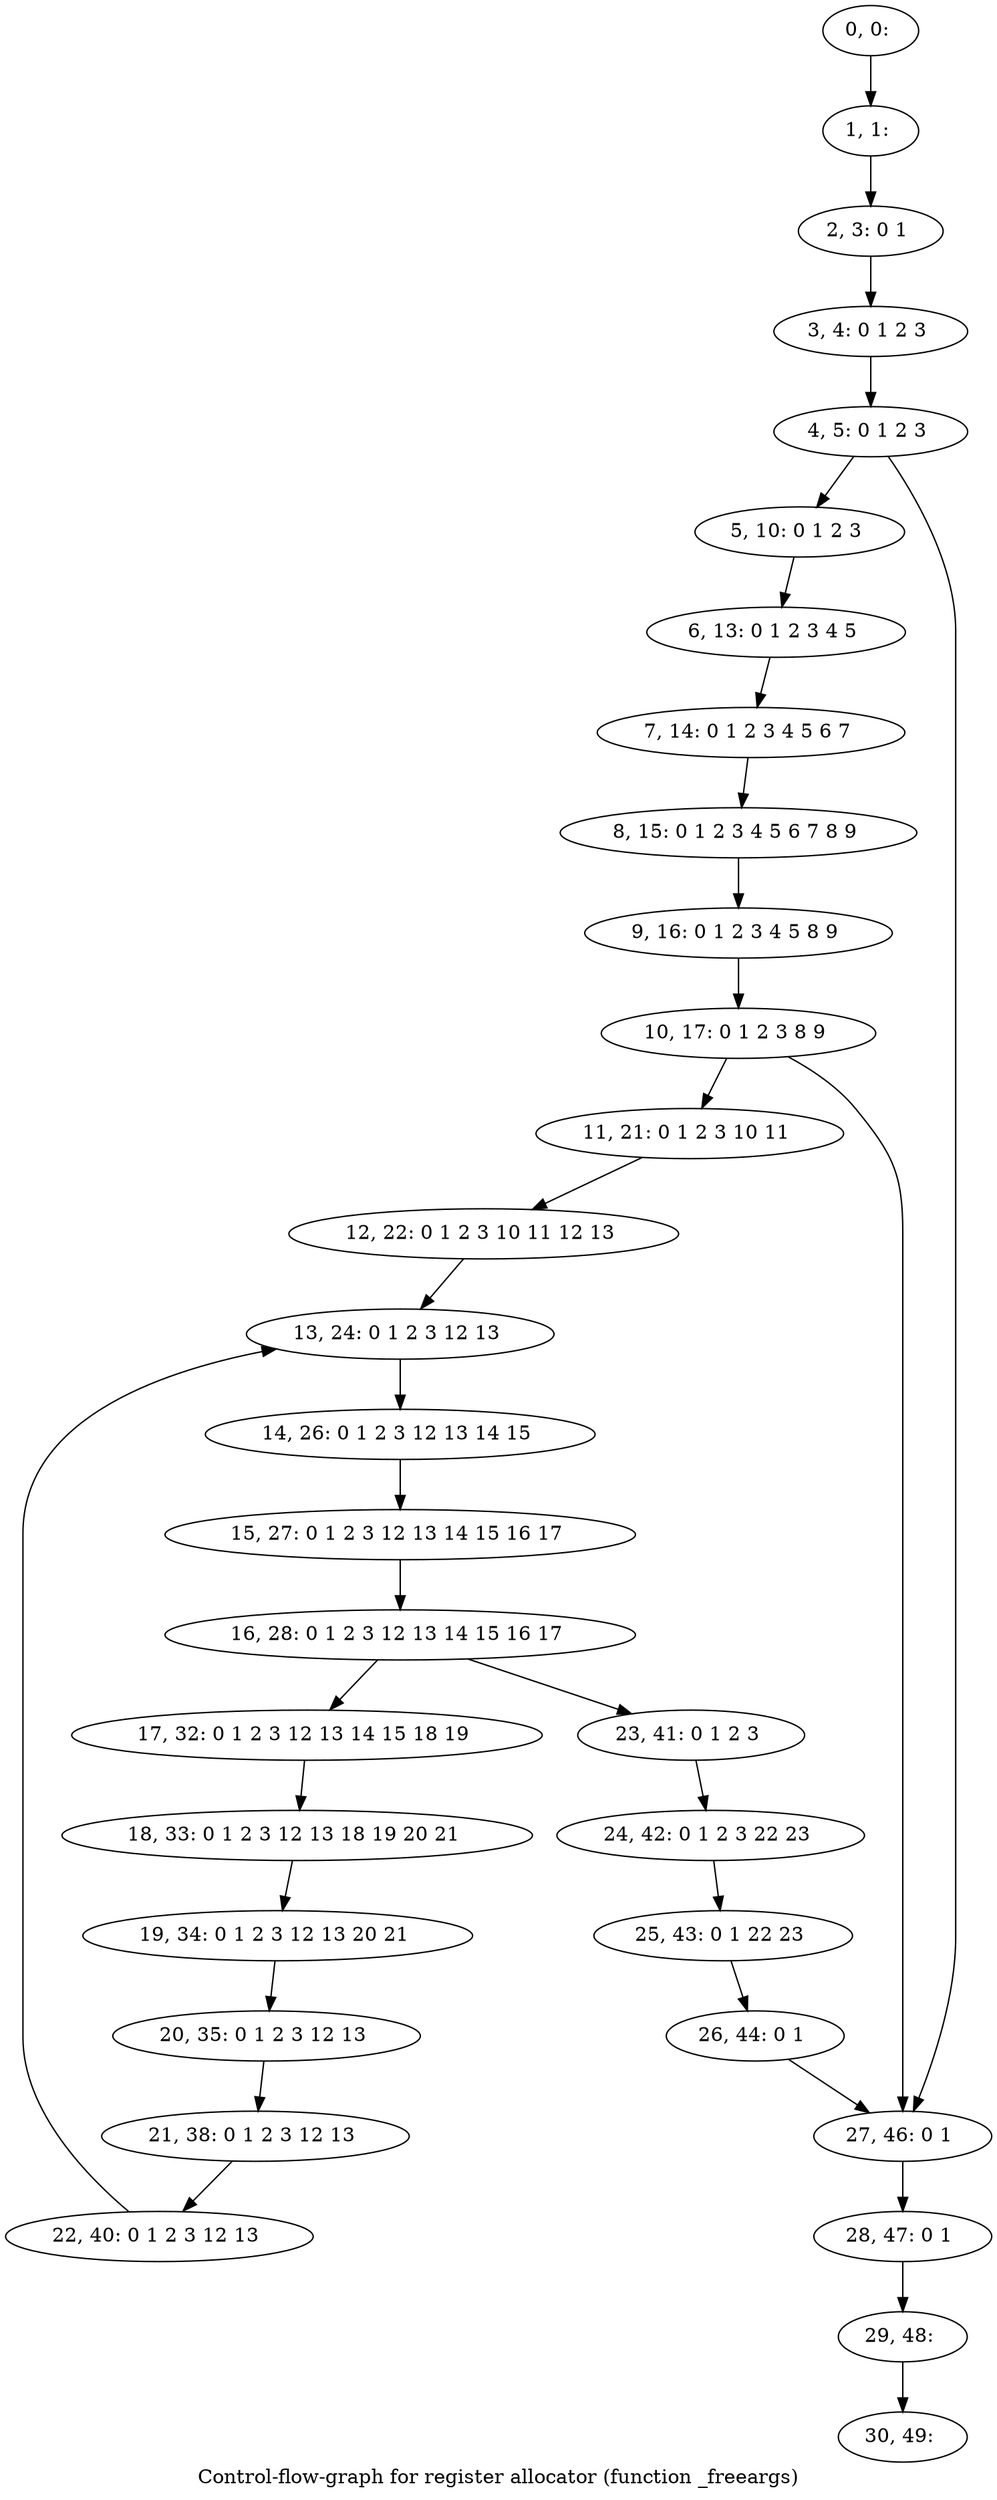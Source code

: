 digraph G {
graph [label="Control-flow-graph for register allocator (function _freeargs)"]
0[label="0, 0: "];
1[label="1, 1: "];
2[label="2, 3: 0 1 "];
3[label="3, 4: 0 1 2 3 "];
4[label="4, 5: 0 1 2 3 "];
5[label="5, 10: 0 1 2 3 "];
6[label="6, 13: 0 1 2 3 4 5 "];
7[label="7, 14: 0 1 2 3 4 5 6 7 "];
8[label="8, 15: 0 1 2 3 4 5 6 7 8 9 "];
9[label="9, 16: 0 1 2 3 4 5 8 9 "];
10[label="10, 17: 0 1 2 3 8 9 "];
11[label="11, 21: 0 1 2 3 10 11 "];
12[label="12, 22: 0 1 2 3 10 11 12 13 "];
13[label="13, 24: 0 1 2 3 12 13 "];
14[label="14, 26: 0 1 2 3 12 13 14 15 "];
15[label="15, 27: 0 1 2 3 12 13 14 15 16 17 "];
16[label="16, 28: 0 1 2 3 12 13 14 15 16 17 "];
17[label="17, 32: 0 1 2 3 12 13 14 15 18 19 "];
18[label="18, 33: 0 1 2 3 12 13 18 19 20 21 "];
19[label="19, 34: 0 1 2 3 12 13 20 21 "];
20[label="20, 35: 0 1 2 3 12 13 "];
21[label="21, 38: 0 1 2 3 12 13 "];
22[label="22, 40: 0 1 2 3 12 13 "];
23[label="23, 41: 0 1 2 3 "];
24[label="24, 42: 0 1 2 3 22 23 "];
25[label="25, 43: 0 1 22 23 "];
26[label="26, 44: 0 1 "];
27[label="27, 46: 0 1 "];
28[label="28, 47: 0 1 "];
29[label="29, 48: "];
30[label="30, 49: "];
0->1 ;
1->2 ;
2->3 ;
3->4 ;
4->5 ;
4->27 ;
5->6 ;
6->7 ;
7->8 ;
8->9 ;
9->10 ;
10->11 ;
10->27 ;
11->12 ;
12->13 ;
13->14 ;
14->15 ;
15->16 ;
16->17 ;
16->23 ;
17->18 ;
18->19 ;
19->20 ;
20->21 ;
21->22 ;
22->13 ;
23->24 ;
24->25 ;
25->26 ;
26->27 ;
27->28 ;
28->29 ;
29->30 ;
}
